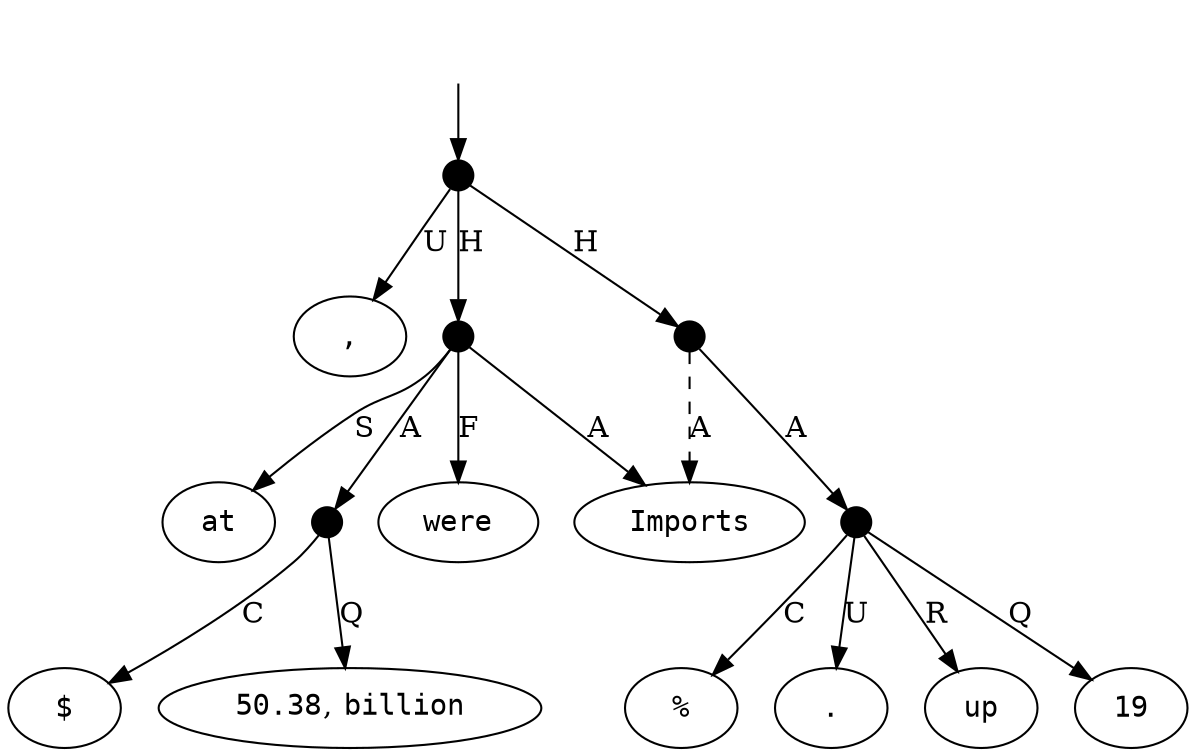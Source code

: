 digraph "20011008" {
  top [ style=invis ];
  top -> 11;
  0 [ label=<<table align="center" border="0" cellspacing="0"><tr><td colspan="2"><font face="Courier">Imports</font></td></tr></table>> ];
  1 [ label=<<table align="center" border="0" cellspacing="0"><tr><td colspan="2"><font face="Courier">were</font></td></tr></table>> ];
  2 [ label=<<table align="center" border="0" cellspacing="0"><tr><td colspan="2"><font face="Courier">at</font></td></tr></table>> ];
  3 [ label=<<table align="center" border="0" cellspacing="0"><tr><td colspan="2"><font face="Courier">$</font></td></tr></table>> ];
  4 [ label=<<table align="center" border="0" cellspacing="0"><tr><td colspan="2"><font face="Courier">50.38</font>,&nbsp;<font face="Courier">billion</font></td></tr></table>> ];
  5 [ label=<<table align="center" border="0" cellspacing="0"><tr><td colspan="2"><font face="Courier">,</font></td></tr></table>> ];
  6 [ label=<<table align="center" border="0" cellspacing="0"><tr><td colspan="2"><font face="Courier">up</font></td></tr></table>> ];
  7 [ label=<<table align="center" border="0" cellspacing="0"><tr><td colspan="2"><font face="Courier">19</font></td></tr></table>> ];
  8 [ label=<<table align="center" border="0" cellspacing="0"><tr><td colspan="2"><font face="Courier">%</font></td></tr></table>> ];
  9 [ label=<<table align="center" border="0" cellspacing="0"><tr><td colspan="2"><font face="Courier">.</font></td></tr></table>> ];
  10 [ shape=point, width=0.2 ];
  11 [ shape=point, width=0.2 ];
  12 [ shape=point, width=0.2 ];
  13 [ shape=point, width=0.2 ];
  14 [ shape=point, width=0.2 ];
  11 -> 10 [ label="H" ];
  14 -> 7 [ label="Q" ];
  10 -> 1 [ label="F" ];
  10 -> 2 [ label="S" ];
  12 -> 4 [ label="Q" ];
  14 -> 9 [ label="U" ];
  10 -> 12 [ label="A" ];
  11 -> 13 [ label="H" ];
  13 -> 14 [ label="A" ];
  12 -> 3 [ label="C" ];
  14 -> 6 [ label="R" ];
  13 -> 0 [ label="A", style=dashed ];
  14 -> 8 [ label="C" ];
  11 -> 5 [ label="U" ];
  10 -> 0 [ label="A" ];
}


